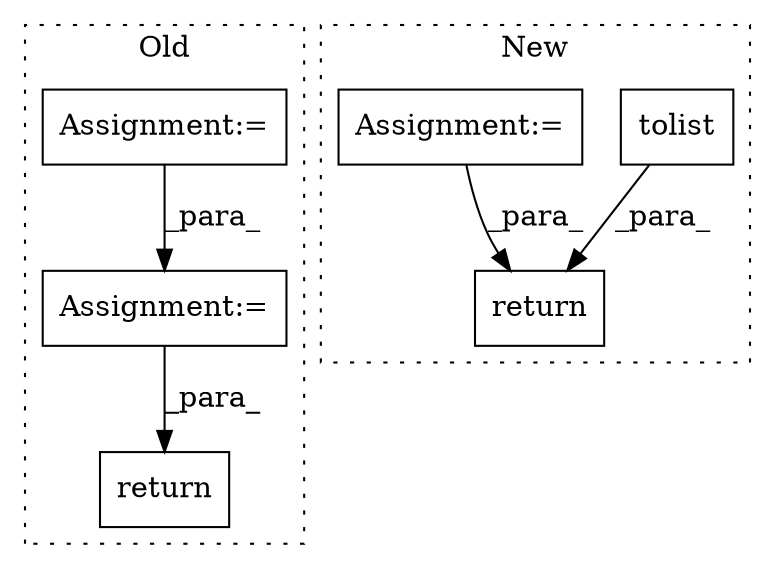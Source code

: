 digraph G {
subgraph cluster0 {
1 [label="return" a="41" s="2877" l="7" shape="box"];
4 [label="Assignment:=" a="7" s="2824" l="2" shape="box"];
5 [label="Assignment:=" a="7" s="2273" l="1" shape="box"];
label = "Old";
style="dotted";
}
subgraph cluster1 {
2 [label="tolist" a="32" s="2898" l="8" shape="box"];
3 [label="return" a="41" s="2955" l="7" shape="box"];
6 [label="Assignment:=" a="7" s="2327" l="1" shape="box"];
label = "New";
style="dotted";
}
2 -> 3 [label="_para_"];
4 -> 1 [label="_para_"];
5 -> 4 [label="_para_"];
6 -> 3 [label="_para_"];
}
